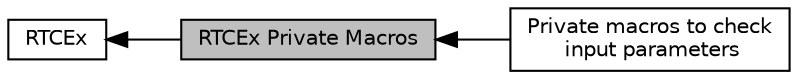 digraph "RTCEx Private Macros"
{
  edge [fontname="Helvetica",fontsize="10",labelfontname="Helvetica",labelfontsize="10"];
  node [fontname="Helvetica",fontsize="10",shape=box];
  rankdir=LR;
  Node1 [label="RTCEx Private Macros",height=0.2,width=0.4,color="black", fillcolor="grey75", style="filled", fontcolor="black",tooltip=" "];
  Node2 [label="RTCEx",height=0.2,width=0.4,color="black", fillcolor="white", style="filled",URL="$group___r_t_c_ex.html",tooltip="RTC HAL module driver."];
  Node3 [label="Private macros to check\l input parameters",height=0.2,width=0.4,color="black", fillcolor="white", style="filled",URL="$group___r_t_c_ex___i_s___r_t_c___definitions.html",tooltip=" "];
  Node2->Node1 [shape=plaintext, dir="back", style="solid"];
  Node1->Node3 [shape=plaintext, dir="back", style="solid"];
}
